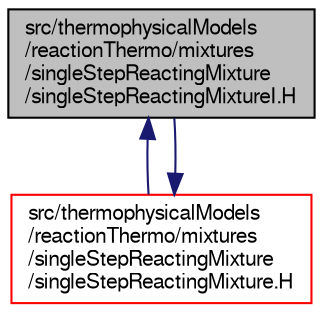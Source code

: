 digraph "src/thermophysicalModels/reactionThermo/mixtures/singleStepReactingMixture/singleStepReactingMixtureI.H"
{
  bgcolor="transparent";
  edge [fontname="FreeSans",fontsize="10",labelfontname="FreeSans",labelfontsize="10"];
  node [fontname="FreeSans",fontsize="10",shape=record];
  Node315 [label="src/thermophysicalModels\l/reactionThermo/mixtures\l/singleStepReactingMixture\l/singleStepReactingMixtureI.H",height=0.2,width=0.4,color="black", fillcolor="grey75", style="filled", fontcolor="black"];
  Node315 -> Node316 [dir="back",color="midnightblue",fontsize="10",style="solid",fontname="FreeSans"];
  Node316 [label="src/thermophysicalModels\l/reactionThermo/mixtures\l/singleStepReactingMixture\l/singleStepReactingMixture.H",height=0.2,width=0.4,color="red",URL="$a16199.html"];
  Node316 -> Node315 [dir="back",color="midnightblue",fontsize="10",style="solid",fontname="FreeSans"];
}

